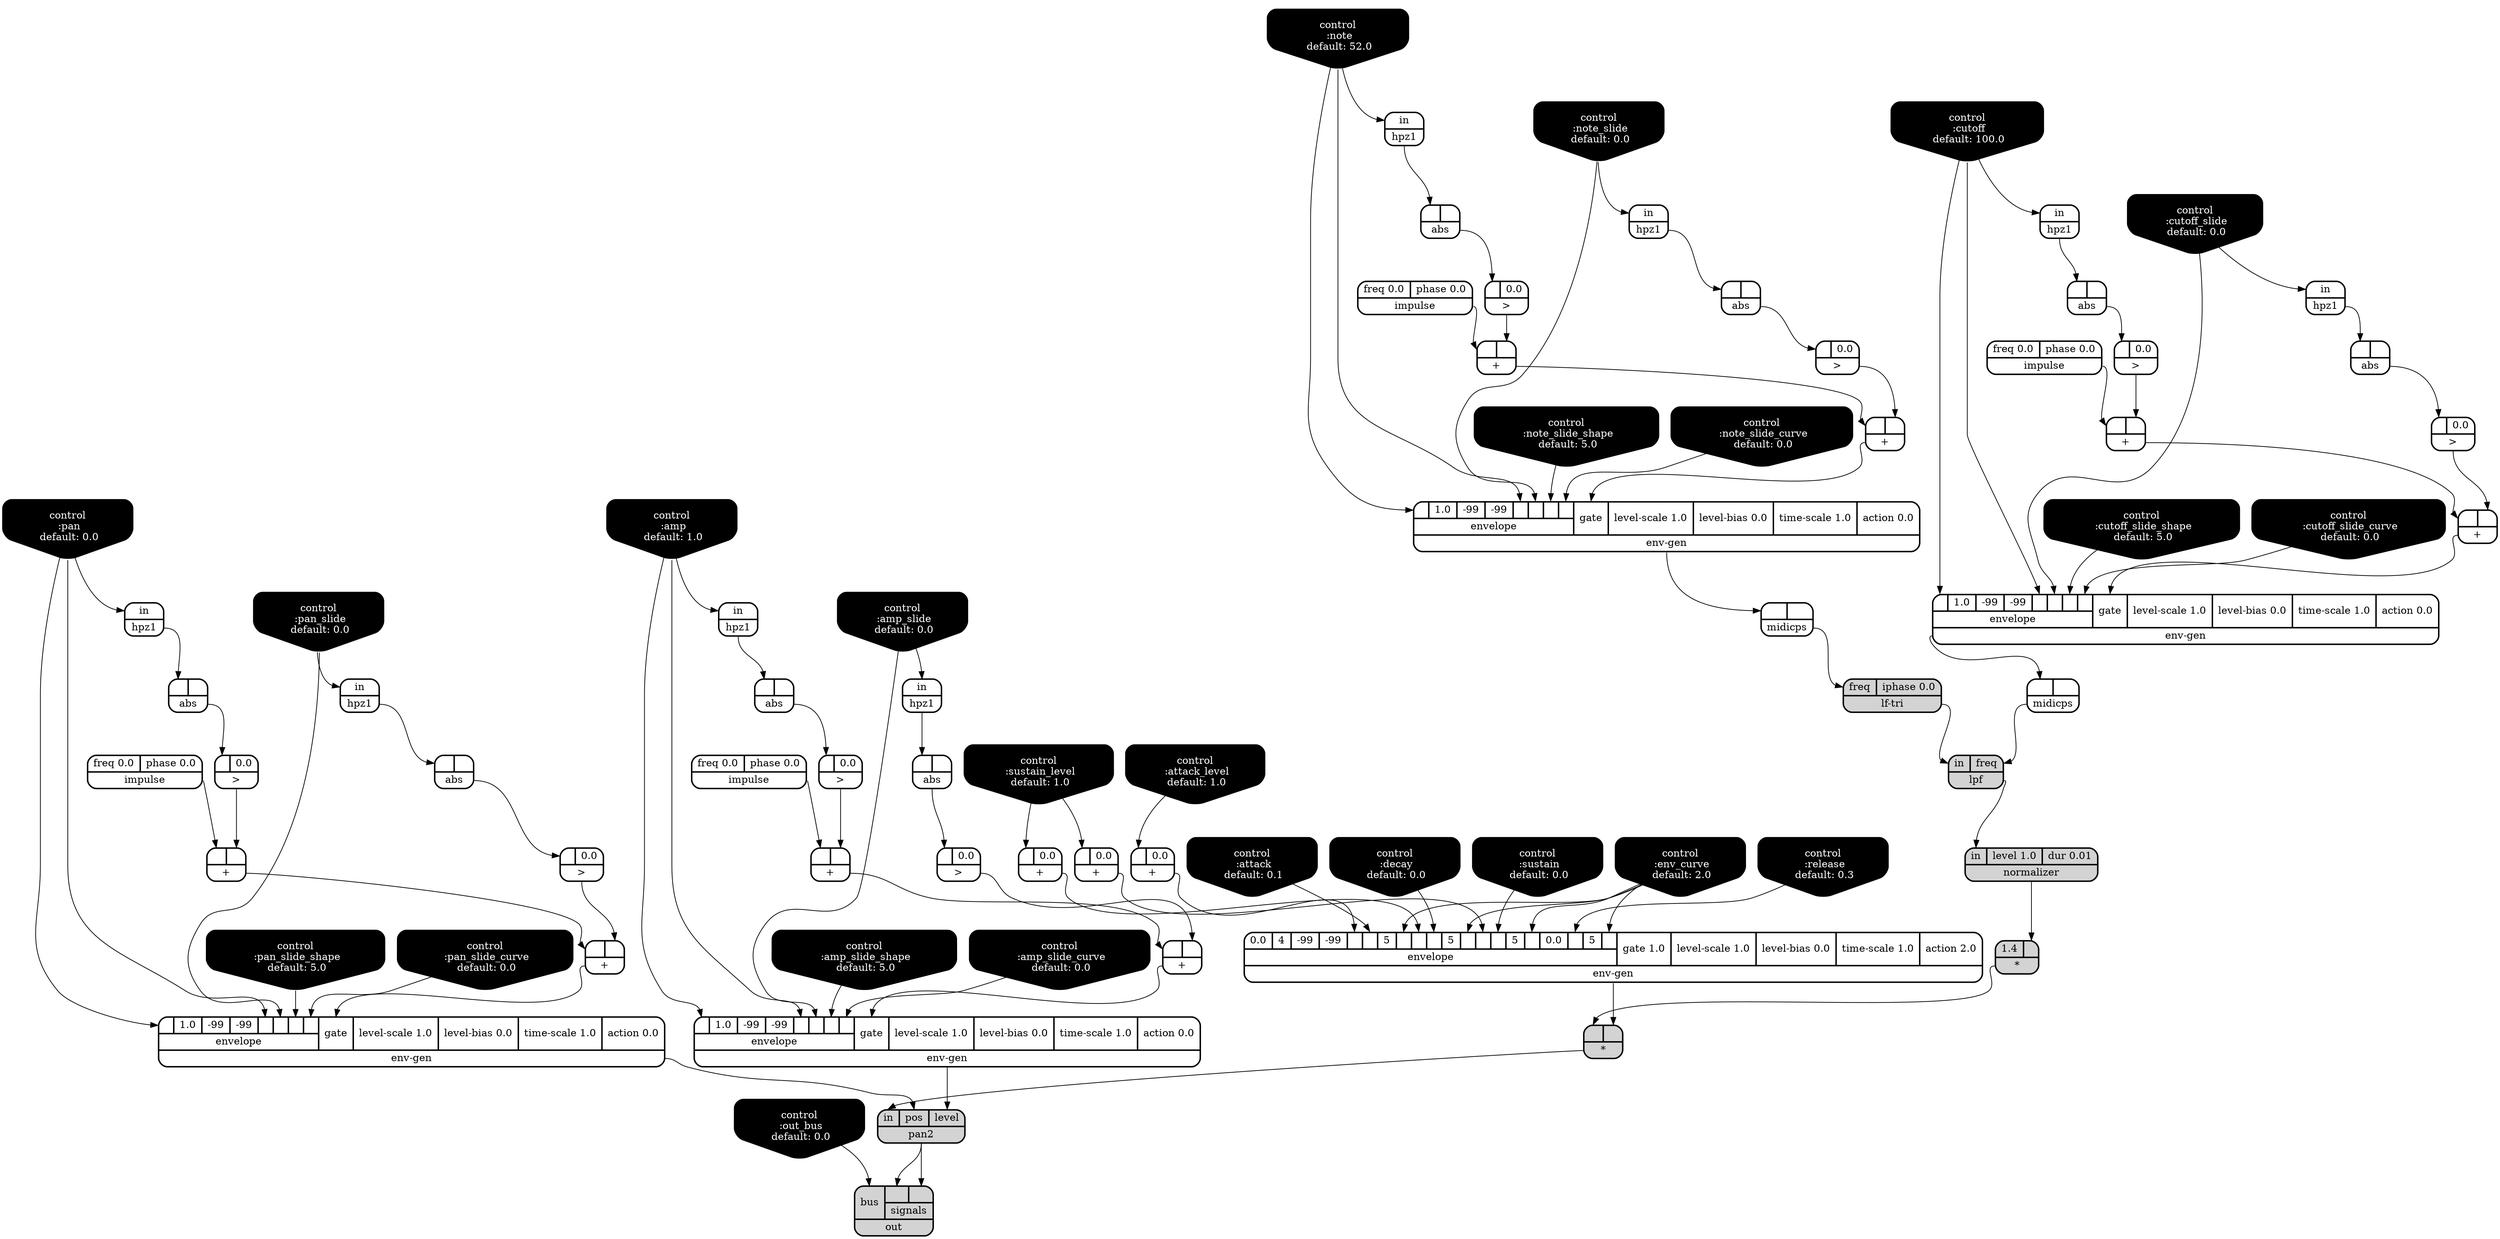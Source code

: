 digraph synthdef {
59 [label = "{{ <a> 1.4|<b> } |<__UG_NAME__>* }" style="filled, bold, rounded"  shape=record rankdir=LR];
63 [label = "{{ <a> |<b> } |<__UG_NAME__>* }" style="filled, bold, rounded"  shape=record rankdir=LR];
28 [label = "{{ <a> |<b> } |<__UG_NAME__>+ }" style="bold, rounded" shape=record rankdir=LR];
32 [label = "{{ <a> |<b> } |<__UG_NAME__>+ }" style="bold, rounded" shape=record rankdir=LR];
40 [label = "{{ <a> |<b> } |<__UG_NAME__>+ }" style="bold, rounded" shape=record rankdir=LR];
44 [label = "{{ <a> |<b> } |<__UG_NAME__>+ }" style="bold, rounded" shape=record rankdir=LR];
52 [label = "{{ <a> |<b> } |<__UG_NAME__>+ }" style="bold, rounded" shape=record rankdir=LR];
56 [label = "{{ <a> |<b> } |<__UG_NAME__>+ }" style="bold, rounded" shape=record rankdir=LR];
57 [label = "{{ <a> |<b> 0.0} |<__UG_NAME__>+ }" style="bold, rounded" shape=record rankdir=LR];
60 [label = "{{ <a> |<b> 0.0} |<__UG_NAME__>+ }" style="bold, rounded" shape=record rankdir=LR];
61 [label = "{{ <a> |<b> 0.0} |<__UG_NAME__>+ }" style="bold, rounded" shape=record rankdir=LR];
68 [label = "{{ <a> |<b> } |<__UG_NAME__>+ }" style="bold, rounded" shape=record rankdir=LR];
72 [label = "{{ <a> |<b> } |<__UG_NAME__>+ }" style="bold, rounded" shape=record rankdir=LR];
27 [label = "{{ <a> |<b> 0.0} |<__UG_NAME__>\> }" style="bold, rounded" shape=record rankdir=LR];
31 [label = "{{ <a> |<b> 0.0} |<__UG_NAME__>\> }" style="bold, rounded" shape=record rankdir=LR];
39 [label = "{{ <a> |<b> 0.0} |<__UG_NAME__>\> }" style="bold, rounded" shape=record rankdir=LR];
43 [label = "{{ <a> |<b> 0.0} |<__UG_NAME__>\> }" style="bold, rounded" shape=record rankdir=LR];
51 [label = "{{ <a> |<b> 0.0} |<__UG_NAME__>\> }" style="bold, rounded" shape=record rankdir=LR];
55 [label = "{{ <a> |<b> 0.0} |<__UG_NAME__>\> }" style="bold, rounded" shape=record rankdir=LR];
67 [label = "{{ <a> |<b> 0.0} |<__UG_NAME__>\> }" style="bold, rounded" shape=record rankdir=LR];
71 [label = "{{ <a> |<b> 0.0} |<__UG_NAME__>\> }" style="bold, rounded" shape=record rankdir=LR];
26 [label = "{{ <a> |<b> } |<__UG_NAME__>abs }" style="bold, rounded" shape=record rankdir=LR];
30 [label = "{{ <a> |<b> } |<__UG_NAME__>abs }" style="bold, rounded" shape=record rankdir=LR];
38 [label = "{{ <a> |<b> } |<__UG_NAME__>abs }" style="bold, rounded" shape=record rankdir=LR];
42 [label = "{{ <a> |<b> } |<__UG_NAME__>abs }" style="bold, rounded" shape=record rankdir=LR];
50 [label = "{{ <a> |<b> } |<__UG_NAME__>abs }" style="bold, rounded" shape=record rankdir=LR];
54 [label = "{{ <a> |<b> } |<__UG_NAME__>abs }" style="bold, rounded" shape=record rankdir=LR];
66 [label = "{{ <a> |<b> } |<__UG_NAME__>abs }" style="bold, rounded" shape=record rankdir=LR];
70 [label = "{{ <a> |<b> } |<__UG_NAME__>abs }" style="bold, rounded" shape=record rankdir=LR];
0 [label = "control
 :note
 default: 52.0" shape=invhouse style="rounded, filled, bold" fillcolor=black fontcolor=white ]; 
1 [label = "control
 :note_slide
 default: 0.0" shape=invhouse style="rounded, filled, bold" fillcolor=black fontcolor=white ]; 
2 [label = "control
 :note_slide_shape
 default: 5.0" shape=invhouse style="rounded, filled, bold" fillcolor=black fontcolor=white ]; 
3 [label = "control
 :note_slide_curve
 default: 0.0" shape=invhouse style="rounded, filled, bold" fillcolor=black fontcolor=white ]; 
4 [label = "control
 :amp
 default: 1.0" shape=invhouse style="rounded, filled, bold" fillcolor=black fontcolor=white ]; 
5 [label = "control
 :amp_slide
 default: 0.0" shape=invhouse style="rounded, filled, bold" fillcolor=black fontcolor=white ]; 
6 [label = "control
 :amp_slide_shape
 default: 5.0" shape=invhouse style="rounded, filled, bold" fillcolor=black fontcolor=white ]; 
7 [label = "control
 :amp_slide_curve
 default: 0.0" shape=invhouse style="rounded, filled, bold" fillcolor=black fontcolor=white ]; 
8 [label = "control
 :pan
 default: 0.0" shape=invhouse style="rounded, filled, bold" fillcolor=black fontcolor=white ]; 
9 [label = "control
 :pan_slide
 default: 0.0" shape=invhouse style="rounded, filled, bold" fillcolor=black fontcolor=white ]; 
10 [label = "control
 :pan_slide_shape
 default: 5.0" shape=invhouse style="rounded, filled, bold" fillcolor=black fontcolor=white ]; 
11 [label = "control
 :pan_slide_curve
 default: 0.0" shape=invhouse style="rounded, filled, bold" fillcolor=black fontcolor=white ]; 
12 [label = "control
 :attack
 default: 0.1" shape=invhouse style="rounded, filled, bold" fillcolor=black fontcolor=white ]; 
13 [label = "control
 :decay
 default: 0.0" shape=invhouse style="rounded, filled, bold" fillcolor=black fontcolor=white ]; 
14 [label = "control
 :sustain
 default: 0.0" shape=invhouse style="rounded, filled, bold" fillcolor=black fontcolor=white ]; 
15 [label = "control
 :release
 default: 0.3" shape=invhouse style="rounded, filled, bold" fillcolor=black fontcolor=white ]; 
16 [label = "control
 :attack_level
 default: 1.0" shape=invhouse style="rounded, filled, bold" fillcolor=black fontcolor=white ]; 
17 [label = "control
 :sustain_level
 default: 1.0" shape=invhouse style="rounded, filled, bold" fillcolor=black fontcolor=white ]; 
18 [label = "control
 :env_curve
 default: 2.0" shape=invhouse style="rounded, filled, bold" fillcolor=black fontcolor=white ]; 
19 [label = "control
 :cutoff
 default: 100.0" shape=invhouse style="rounded, filled, bold" fillcolor=black fontcolor=white ]; 
20 [label = "control
 :cutoff_slide
 default: 0.0" shape=invhouse style="rounded, filled, bold" fillcolor=black fontcolor=white ]; 
21 [label = "control
 :cutoff_slide_shape
 default: 5.0" shape=invhouse style="rounded, filled, bold" fillcolor=black fontcolor=white ]; 
22 [label = "control
 :cutoff_slide_curve
 default: 0.0" shape=invhouse style="rounded, filled, bold" fillcolor=black fontcolor=white ]; 
23 [label = "control
 :out_bus
 default: 0.0" shape=invhouse style="rounded, filled, bold" fillcolor=black fontcolor=white ]; 
33 [label = "{{ {{<envelope___control___0>|1.0|-99|-99|<envelope___control___4>|<envelope___control___5>|<envelope___control___6>|<envelope___control___7>}|envelope}|<gate> gate|<level____scale> level-scale 1.0|<level____bias> level-bias 0.0|<time____scale> time-scale 1.0|<action> action 0.0} |<__UG_NAME__>env-gen }" style="bold, rounded" shape=record rankdir=LR];
45 [label = "{{ {{<envelope___control___0>|1.0|-99|-99|<envelope___control___4>|<envelope___control___5>|<envelope___control___6>|<envelope___control___7>}|envelope}|<gate> gate|<level____scale> level-scale 1.0|<level____bias> level-bias 0.0|<time____scale> time-scale 1.0|<action> action 0.0} |<__UG_NAME__>env-gen }" style="bold, rounded" shape=record rankdir=LR];
62 [label = "{{ {{0.0|4|-99|-99|<envelope___binary____op____u____gen___4>|<envelope___control___5>|5|<envelope___control___7>|<envelope___binary____op____u____gen___8>|<envelope___control___9>|5|<envelope___control___11>|<envelope___binary____op____u____gen___12>|<envelope___control___13>|5|<envelope___control___15>|0.0|<envelope___control___17>|5|<envelope___control___19>}|envelope}|<gate> gate 1.0|<level____scale> level-scale 1.0|<level____bias> level-bias 0.0|<time____scale> time-scale 1.0|<action> action 2.0} |<__UG_NAME__>env-gen }" style="bold, rounded" shape=record rankdir=LR];
73 [label = "{{ {{<envelope___control___0>|1.0|-99|-99|<envelope___control___4>|<envelope___control___5>|<envelope___control___6>|<envelope___control___7>}|envelope}|<gate> gate|<level____scale> level-scale 1.0|<level____bias> level-bias 0.0|<time____scale> time-scale 1.0|<action> action 0.0} |<__UG_NAME__>env-gen }" style="bold, rounded" shape=record rankdir=LR];
74 [label = "{{ {{<envelope___control___0>|1.0|-99|-99|<envelope___control___4>|<envelope___control___5>|<envelope___control___6>|<envelope___control___7>}|envelope}|<gate> gate|<level____scale> level-scale 1.0|<level____bias> level-bias 0.0|<time____scale> time-scale 1.0|<action> action 0.0} |<__UG_NAME__>env-gen }" style="bold, rounded" shape=record rankdir=LR];
25 [label = "{{ <in> in} |<__UG_NAME__>hpz1 }" style="bold, rounded" shape=record rankdir=LR];
29 [label = "{{ <in> in} |<__UG_NAME__>hpz1 }" style="bold, rounded" shape=record rankdir=LR];
37 [label = "{{ <in> in} |<__UG_NAME__>hpz1 }" style="bold, rounded" shape=record rankdir=LR];
41 [label = "{{ <in> in} |<__UG_NAME__>hpz1 }" style="bold, rounded" shape=record rankdir=LR];
49 [label = "{{ <in> in} |<__UG_NAME__>hpz1 }" style="bold, rounded" shape=record rankdir=LR];
53 [label = "{{ <in> in} |<__UG_NAME__>hpz1 }" style="bold, rounded" shape=record rankdir=LR];
65 [label = "{{ <in> in} |<__UG_NAME__>hpz1 }" style="bold, rounded" shape=record rankdir=LR];
69 [label = "{{ <in> in} |<__UG_NAME__>hpz1 }" style="bold, rounded" shape=record rankdir=LR];
24 [label = "{{ <freq> freq 0.0|<phase> phase 0.0} |<__UG_NAME__>impulse }" style="bold, rounded" shape=record rankdir=LR];
36 [label = "{{ <freq> freq 0.0|<phase> phase 0.0} |<__UG_NAME__>impulse }" style="bold, rounded" shape=record rankdir=LR];
48 [label = "{{ <freq> freq 0.0|<phase> phase 0.0} |<__UG_NAME__>impulse }" style="bold, rounded" shape=record rankdir=LR];
64 [label = "{{ <freq> freq 0.0|<phase> phase 0.0} |<__UG_NAME__>impulse }" style="bold, rounded" shape=record rankdir=LR];
35 [label = "{{ <freq> freq|<iphase> iphase 0.0} |<__UG_NAME__>lf-tri }" style="filled, bold, rounded"  shape=record rankdir=LR];
47 [label = "{{ <in> in|<freq> freq} |<__UG_NAME__>lpf }" style="filled, bold, rounded"  shape=record rankdir=LR];
34 [label = "{{ <a> |<b> } |<__UG_NAME__>midicps }" style="bold, rounded" shape=record rankdir=LR];
46 [label = "{{ <a> |<b> } |<__UG_NAME__>midicps }" style="bold, rounded" shape=record rankdir=LR];
58 [label = "{{ <in> in|<level> level 1.0|<dur> dur 0.01} |<__UG_NAME__>normalizer }" style="filled, bold, rounded"  shape=record rankdir=LR];
76 [label = "{{ <bus> bus|{{<signals___pan2___0>|<signals___pan2___1>}|signals}} |<__UG_NAME__>out }" style="filled, bold, rounded"  shape=record rankdir=LR];
75 [label = "{{ <in> in|<pos> pos|<level> level} |<__UG_NAME__>pan2 }" style="filled, bold, rounded"  shape=record rankdir=LR];

58:__UG_NAME__ -> 59:b ;
62:__UG_NAME__ -> 63:b ;
59:__UG_NAME__ -> 63:a ;
27:__UG_NAME__ -> 28:b ;
24:__UG_NAME__ -> 28:a ;
31:__UG_NAME__ -> 32:b ;
28:__UG_NAME__ -> 32:a ;
39:__UG_NAME__ -> 40:b ;
36:__UG_NAME__ -> 40:a ;
43:__UG_NAME__ -> 44:b ;
40:__UG_NAME__ -> 44:a ;
51:__UG_NAME__ -> 52:b ;
48:__UG_NAME__ -> 52:a ;
55:__UG_NAME__ -> 56:b ;
52:__UG_NAME__ -> 56:a ;
17:__UG_NAME__ -> 57:a ;
16:__UG_NAME__ -> 60:a ;
17:__UG_NAME__ -> 61:a ;
67:__UG_NAME__ -> 68:b ;
64:__UG_NAME__ -> 68:a ;
71:__UG_NAME__ -> 72:b ;
68:__UG_NAME__ -> 72:a ;
26:__UG_NAME__ -> 27:a ;
30:__UG_NAME__ -> 31:a ;
38:__UG_NAME__ -> 39:a ;
42:__UG_NAME__ -> 43:a ;
50:__UG_NAME__ -> 51:a ;
54:__UG_NAME__ -> 55:a ;
66:__UG_NAME__ -> 67:a ;
70:__UG_NAME__ -> 71:a ;
25:__UG_NAME__ -> 26:a ;
29:__UG_NAME__ -> 30:a ;
37:__UG_NAME__ -> 38:a ;
41:__UG_NAME__ -> 42:a ;
49:__UG_NAME__ -> 50:a ;
53:__UG_NAME__ -> 54:a ;
65:__UG_NAME__ -> 66:a ;
69:__UG_NAME__ -> 70:a ;
32:__UG_NAME__ -> 33:gate ;
0:__UG_NAME__ -> 33:envelope___control___0 ;
0:__UG_NAME__ -> 33:envelope___control___4 ;
1:__UG_NAME__ -> 33:envelope___control___5 ;
2:__UG_NAME__ -> 33:envelope___control___6 ;
3:__UG_NAME__ -> 33:envelope___control___7 ;
44:__UG_NAME__ -> 45:gate ;
19:__UG_NAME__ -> 45:envelope___control___0 ;
19:__UG_NAME__ -> 45:envelope___control___4 ;
20:__UG_NAME__ -> 45:envelope___control___5 ;
21:__UG_NAME__ -> 45:envelope___control___6 ;
22:__UG_NAME__ -> 45:envelope___control___7 ;
60:__UG_NAME__ -> 62:envelope___binary____op____u____gen___4 ;
12:__UG_NAME__ -> 62:envelope___control___5 ;
18:__UG_NAME__ -> 62:envelope___control___7 ;
61:__UG_NAME__ -> 62:envelope___binary____op____u____gen___8 ;
13:__UG_NAME__ -> 62:envelope___control___9 ;
18:__UG_NAME__ -> 62:envelope___control___11 ;
57:__UG_NAME__ -> 62:envelope___binary____op____u____gen___12 ;
14:__UG_NAME__ -> 62:envelope___control___13 ;
18:__UG_NAME__ -> 62:envelope___control___15 ;
15:__UG_NAME__ -> 62:envelope___control___17 ;
18:__UG_NAME__ -> 62:envelope___control___19 ;
72:__UG_NAME__ -> 73:gate ;
8:__UG_NAME__ -> 73:envelope___control___0 ;
8:__UG_NAME__ -> 73:envelope___control___4 ;
9:__UG_NAME__ -> 73:envelope___control___5 ;
10:__UG_NAME__ -> 73:envelope___control___6 ;
11:__UG_NAME__ -> 73:envelope___control___7 ;
56:__UG_NAME__ -> 74:gate ;
4:__UG_NAME__ -> 74:envelope___control___0 ;
4:__UG_NAME__ -> 74:envelope___control___4 ;
5:__UG_NAME__ -> 74:envelope___control___5 ;
6:__UG_NAME__ -> 74:envelope___control___6 ;
7:__UG_NAME__ -> 74:envelope___control___7 ;
0:__UG_NAME__ -> 25:in ;
1:__UG_NAME__ -> 29:in ;
19:__UG_NAME__ -> 37:in ;
20:__UG_NAME__ -> 41:in ;
4:__UG_NAME__ -> 49:in ;
5:__UG_NAME__ -> 53:in ;
8:__UG_NAME__ -> 65:in ;
9:__UG_NAME__ -> 69:in ;
34:__UG_NAME__ -> 35:freq ;
46:__UG_NAME__ -> 47:freq ;
35:__UG_NAME__ -> 47:in ;
33:__UG_NAME__ -> 34:a ;
45:__UG_NAME__ -> 46:a ;
47:__UG_NAME__ -> 58:in ;
75:__UG_NAME__ -> 76:signals___pan2___0 ;
75:__UG_NAME__ -> 76:signals___pan2___1 ;
23:__UG_NAME__ -> 76:bus ;
74:__UG_NAME__ -> 75:level ;
73:__UG_NAME__ -> 75:pos ;
63:__UG_NAME__ -> 75:in ;

}